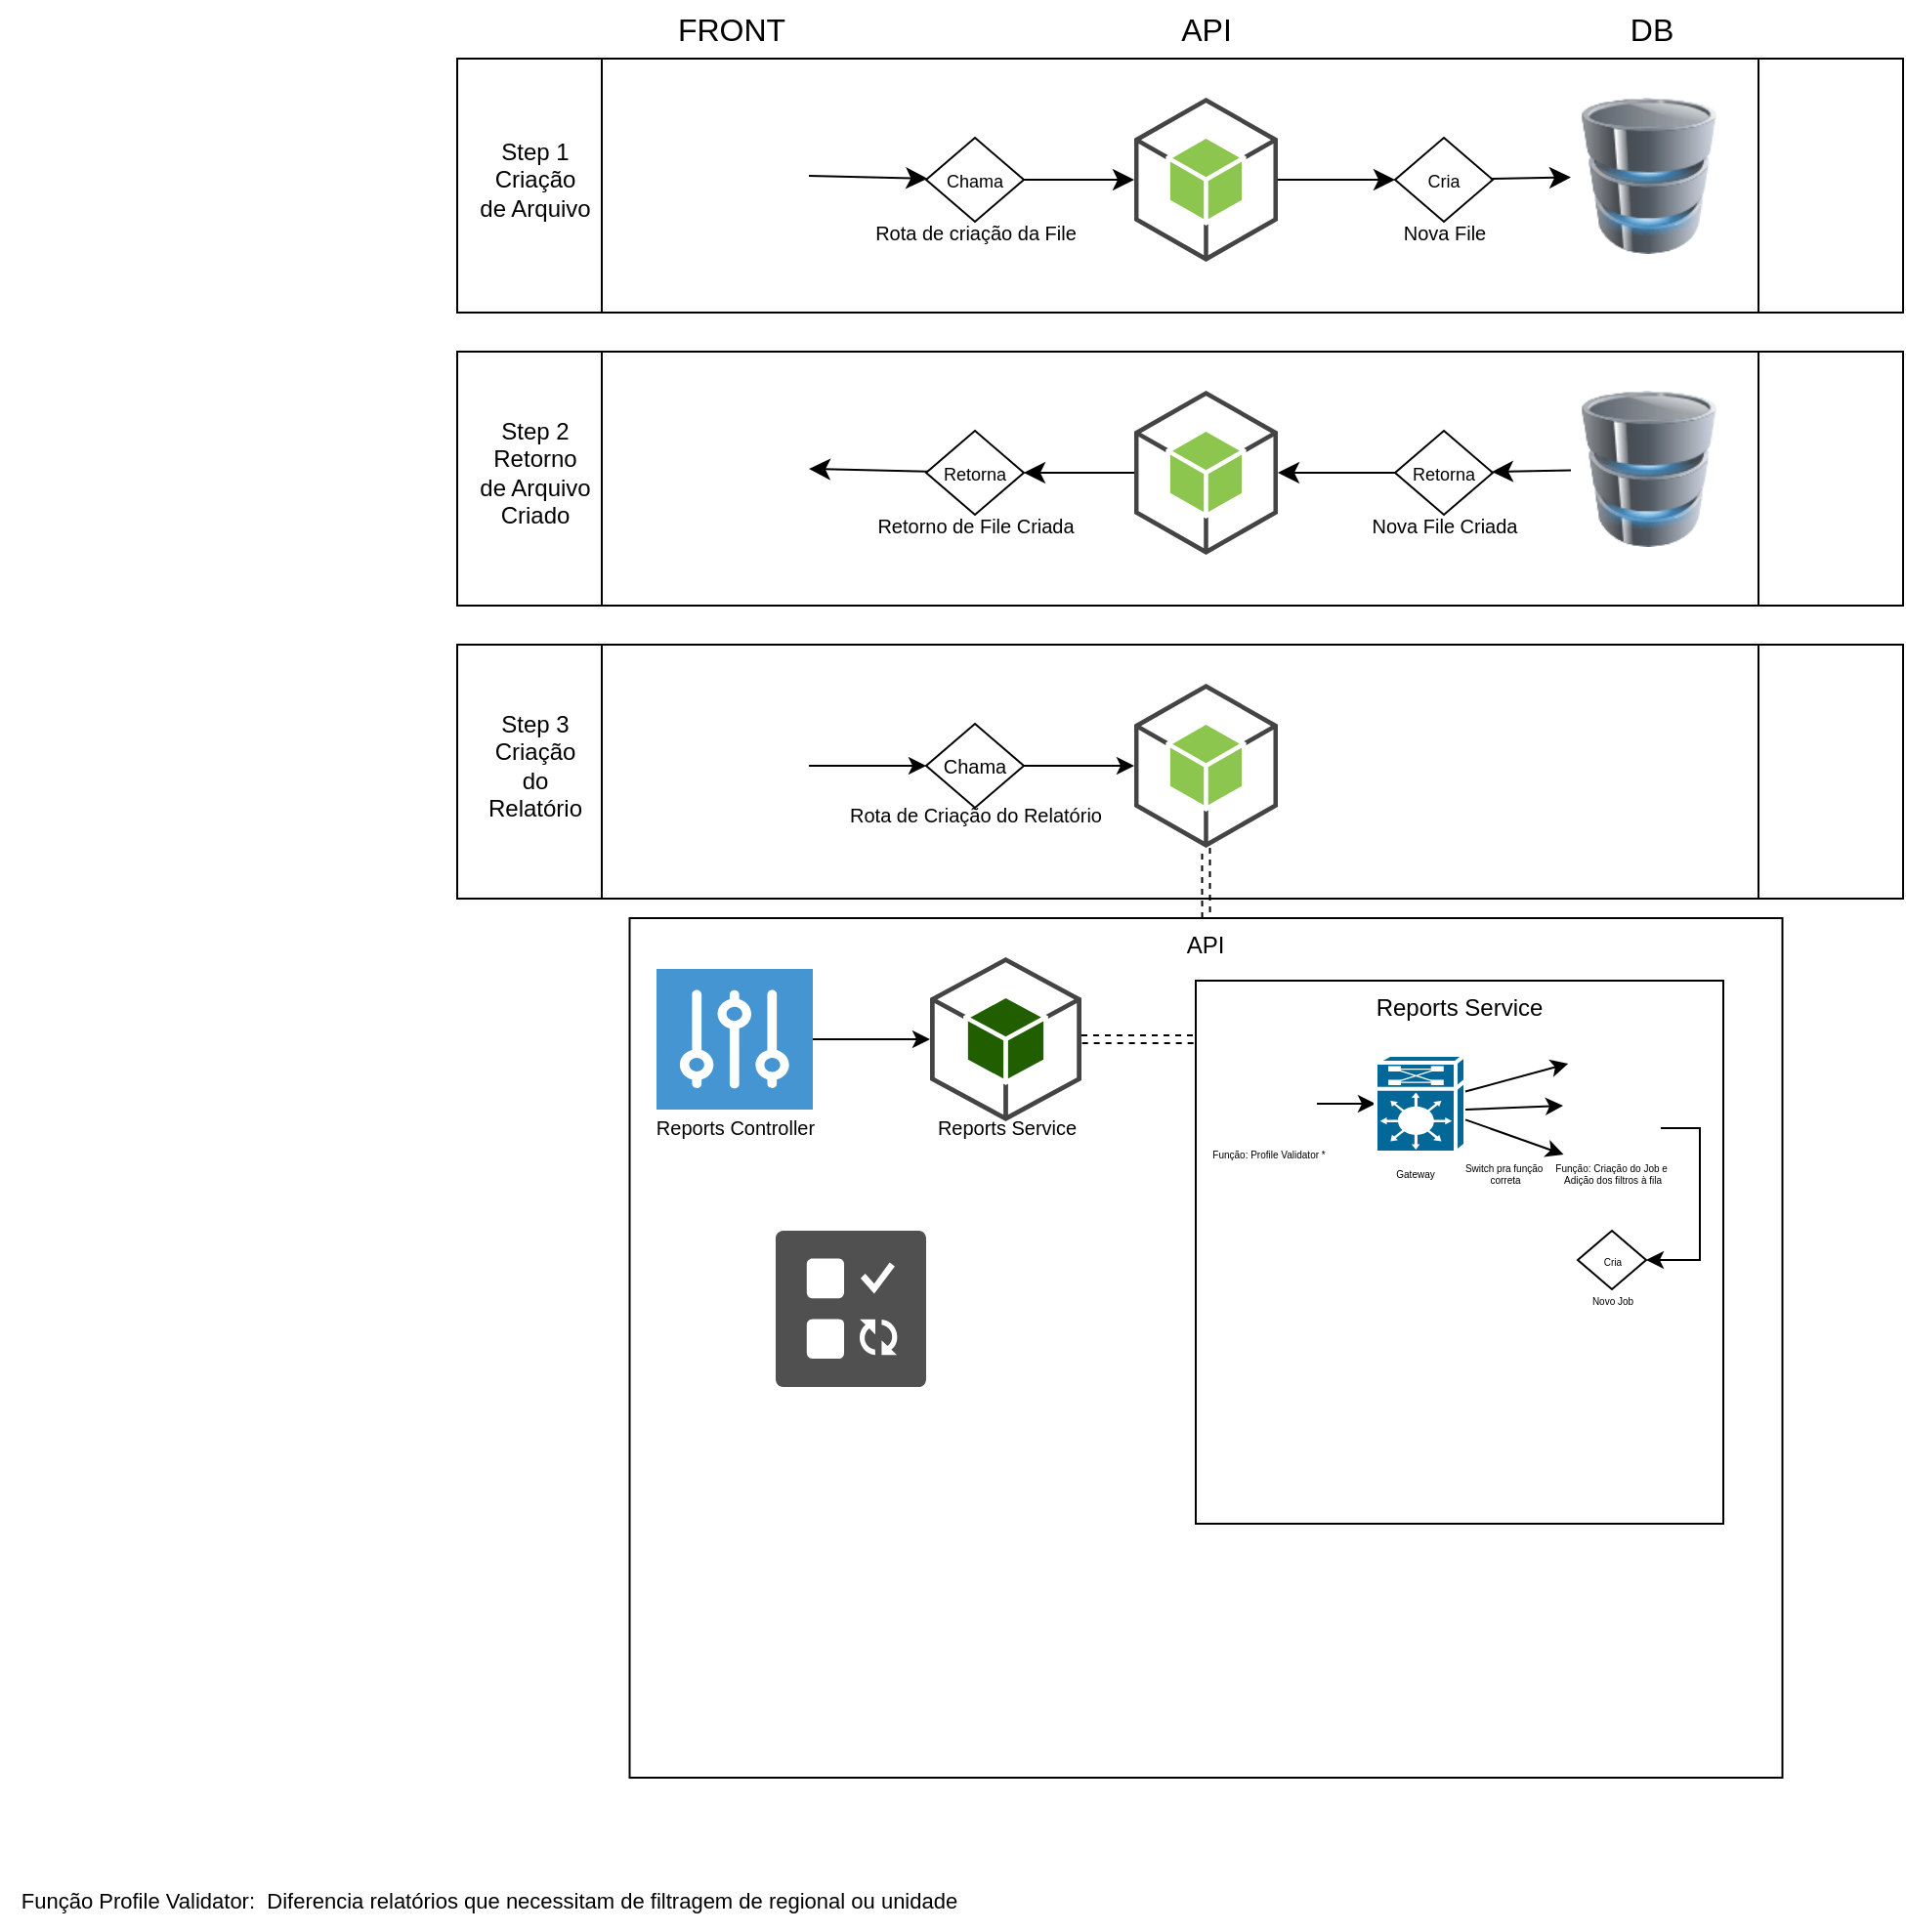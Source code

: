 <mxfile version="26.0.9">
  <diagram name="Página-1" id="n4OFaeBnygVxMkQYUXV0">
    <mxGraphModel dx="1490" dy="396" grid="1" gridSize="10" guides="1" tooltips="1" connect="1" arrows="1" fold="1" page="1" pageScale="1" pageWidth="827" pageHeight="1169" math="0" shadow="0">
      <root>
        <mxCell id="0" />
        <mxCell id="1" parent="0" />
        <mxCell id="Qy-dIYsuxtAFqcVRUnPR-9" value="API" style="whiteSpace=wrap;html=1;verticalAlign=top;dashed=0;" vertex="1" parent="1">
          <mxGeometry x="112.25" y="530" width="590" height="440" as="geometry" />
        </mxCell>
        <mxCell id="D8em1-1iNaTo4UQDTakm-21" value="" style="shape=process;whiteSpace=wrap;html=1;backgroundOutline=1;verticalAlign=top;" parent="1" vertex="1">
          <mxGeometry x="24" y="90" width="740" height="130" as="geometry" />
        </mxCell>
        <mxCell id="Qy-dIYsuxtAFqcVRUnPR-13" value="" style="edgeStyle=orthogonalEdgeStyle;rounded=0;orthogonalLoop=1;jettySize=auto;html=1;" edge="1" parent="1" source="B4rKv_sbWv2PB6B9xnxA-3" target="Qy-dIYsuxtAFqcVRUnPR-12">
          <mxGeometry relative="1" as="geometry" />
        </mxCell>
        <mxCell id="B4rKv_sbWv2PB6B9xnxA-3" value="" style="pointerEvents=1;shadow=0;dashed=0;html=1;strokeColor=none;fillColor=#4495D1;labelPosition=center;verticalLabelPosition=bottom;verticalAlign=top;align=center;outlineConnect=0;shape=mxgraph.veeam.controller;" parent="1" vertex="1">
          <mxGeometry x="126" y="556" width="80" height="72" as="geometry" />
        </mxCell>
        <mxCell id="B4rKv_sbWv2PB6B9xnxA-4" value="" style="image;html=1;image=img/lib/clip_art/computers/Database_128x128.png" parent="1" vertex="1">
          <mxGeometry x="594" y="110" width="80" height="80" as="geometry" />
        </mxCell>
        <mxCell id="B4rKv_sbWv2PB6B9xnxA-5" value="" style="shape=image;html=1;verticalAlign=top;verticalLabelPosition=bottom;labelBackgroundColor=#ffffff;imageAspect=0;aspect=fixed;image=https://cdn2.iconfinder.com/data/icons/boxicons-solid-vol-1/24/bxs-archive-in-128.png" parent="1" vertex="1">
          <mxGeometry x="312" y="870" width="88" height="88" as="geometry" />
        </mxCell>
        <mxCell id="B4rKv_sbWv2PB6B9xnxA-8" value="" style="sketch=0;pointerEvents=1;shadow=0;dashed=0;html=1;strokeColor=none;labelPosition=center;verticalLabelPosition=bottom;verticalAlign=top;align=center;fillColor=#505050;shape=mxgraph.mscae.oms.jobs" parent="1" vertex="1">
          <mxGeometry x="187" y="690" width="77" height="80" as="geometry" />
        </mxCell>
        <mxCell id="D8em1-1iNaTo4UQDTakm-8" style="edgeStyle=none;curved=1;rounded=0;orthogonalLoop=1;jettySize=auto;html=1;exitX=1;exitY=0.5;exitDx=0;exitDy=0;fontSize=12;startSize=8;endSize=8;" parent="1" source="B4rKv_sbWv2PB6B9xnxA-12" target="D8em1-1iNaTo4UQDTakm-5" edge="1">
          <mxGeometry relative="1" as="geometry" />
        </mxCell>
        <mxCell id="B4rKv_sbWv2PB6B9xnxA-12" value="" style="shape=image;html=1;verticalAlign=top;verticalLabelPosition=bottom;labelBackgroundColor=#ffffff;imageAspect=0;aspect=fixed;image=https://cdn0.iconfinder.com/data/icons/long-shadow-web-icons/512/angular-symbol-128.png" parent="1" vertex="1">
          <mxGeometry x="124" y="110" width="80" height="80" as="geometry" />
        </mxCell>
        <mxCell id="D8em1-1iNaTo4UQDTakm-15" style="edgeStyle=none;curved=1;rounded=0;orthogonalLoop=1;jettySize=auto;html=1;exitX=1;exitY=0.5;exitDx=0;exitDy=0;exitPerimeter=0;entryX=0;entryY=0.5;entryDx=0;entryDy=0;fontSize=12;startSize=8;endSize=8;" parent="1" source="B4rKv_sbWv2PB6B9xnxA-13" target="D8em1-1iNaTo4UQDTakm-12" edge="1">
          <mxGeometry relative="1" as="geometry" />
        </mxCell>
        <mxCell id="B4rKv_sbWv2PB6B9xnxA-13" value="" style="outlineConnect=0;dashed=0;verticalLabelPosition=bottom;verticalAlign=top;align=center;html=1;shape=mxgraph.aws3.android;fillColor=#8CC64F;gradientColor=none;" parent="1" vertex="1">
          <mxGeometry x="370.5" y="110" width="73.5" height="84" as="geometry" />
        </mxCell>
        <mxCell id="D8em1-1iNaTo4UQDTakm-1" value="FRONT" style="text;html=1;align=center;verticalAlign=middle;resizable=0;points=[];autosize=1;strokeColor=none;fillColor=none;fontSize=16;" parent="1" vertex="1">
          <mxGeometry x="124" y="60" width="80" height="30" as="geometry" />
        </mxCell>
        <mxCell id="D8em1-1iNaTo4UQDTakm-5" value="&lt;font style=&quot;font-size: 9px;&quot;&gt;Chama&lt;/font&gt;" style="rhombus;whiteSpace=wrap;html=1;" parent="1" vertex="1">
          <mxGeometry x="264" y="130.5" width="50" height="43" as="geometry" />
        </mxCell>
        <mxCell id="D8em1-1iNaTo4UQDTakm-6" value="Rota de criação da File" style="text;html=1;align=center;verticalAlign=middle;resizable=0;points=[];autosize=1;strokeColor=none;fillColor=none;fontSize=10;" parent="1" vertex="1">
          <mxGeometry x="224" y="164" width="130" height="30" as="geometry" />
        </mxCell>
        <mxCell id="D8em1-1iNaTo4UQDTakm-9" style="edgeStyle=none;curved=1;rounded=0;orthogonalLoop=1;jettySize=auto;html=1;exitX=1;exitY=0.5;exitDx=0;exitDy=0;entryX=0;entryY=0.5;entryDx=0;entryDy=0;entryPerimeter=0;fontSize=12;startSize=8;endSize=8;" parent="1" source="D8em1-1iNaTo4UQDTakm-5" target="B4rKv_sbWv2PB6B9xnxA-13" edge="1">
          <mxGeometry relative="1" as="geometry" />
        </mxCell>
        <mxCell id="D8em1-1iNaTo4UQDTakm-10" value="API" style="text;html=1;align=center;verticalAlign=middle;resizable=0;points=[];autosize=1;strokeColor=none;fillColor=none;fontSize=16;" parent="1" vertex="1">
          <mxGeometry x="382.25" y="60" width="50" height="30" as="geometry" />
        </mxCell>
        <mxCell id="D8em1-1iNaTo4UQDTakm-16" value="" style="edgeStyle=none;curved=1;rounded=0;orthogonalLoop=1;jettySize=auto;html=1;fontSize=12;startSize=8;endSize=8;" parent="1" source="D8em1-1iNaTo4UQDTakm-12" target="B4rKv_sbWv2PB6B9xnxA-4" edge="1">
          <mxGeometry relative="1" as="geometry" />
        </mxCell>
        <mxCell id="D8em1-1iNaTo4UQDTakm-12" value="&lt;font style=&quot;font-size: 9px;&quot;&gt;Cria&lt;/font&gt;" style="rhombus;whiteSpace=wrap;html=1;" parent="1" vertex="1">
          <mxGeometry x="504" y="130.5" width="50" height="43" as="geometry" />
        </mxCell>
        <mxCell id="D8em1-1iNaTo4UQDTakm-14" value="Nova File" style="text;html=1;align=center;verticalAlign=middle;resizable=0;points=[];autosize=1;strokeColor=none;fillColor=none;fontSize=10;" parent="1" vertex="1">
          <mxGeometry x="494" y="164" width="70" height="30" as="geometry" />
        </mxCell>
        <mxCell id="D8em1-1iNaTo4UQDTakm-22" value="Step 1&lt;br&gt;Criação de Arquivo" style="text;html=1;align=center;verticalAlign=middle;whiteSpace=wrap;rounded=0;" parent="1" vertex="1">
          <mxGeometry x="34" y="125.25" width="60" height="53.5" as="geometry" />
        </mxCell>
        <mxCell id="D8em1-1iNaTo4UQDTakm-24" value="" style="shape=process;whiteSpace=wrap;html=1;backgroundOutline=1;verticalAlign=top;" parent="1" vertex="1">
          <mxGeometry x="24" y="240" width="740" height="130" as="geometry" />
        </mxCell>
        <mxCell id="D8em1-1iNaTo4UQDTakm-26" value="" style="image;html=1;image=img/lib/clip_art/computers/Database_128x128.png" parent="1" vertex="1">
          <mxGeometry x="594" y="260" width="80" height="80" as="geometry" />
        </mxCell>
        <mxCell id="D8em1-1iNaTo4UQDTakm-27" style="edgeStyle=none;curved=1;rounded=0;orthogonalLoop=1;jettySize=auto;html=1;fontSize=12;startSize=8;endSize=8;entryX=1;entryY=0.5;entryDx=0;entryDy=0;" parent="1" source="D8em1-1iNaTo4UQDTakm-31" target="D8em1-1iNaTo4UQDTakm-28" edge="1">
          <mxGeometry relative="1" as="geometry" />
        </mxCell>
        <mxCell id="D8em1-1iNaTo4UQDTakm-28" value="" style="shape=image;html=1;verticalAlign=top;verticalLabelPosition=bottom;labelBackgroundColor=#ffffff;imageAspect=0;aspect=fixed;image=https://cdn0.iconfinder.com/data/icons/long-shadow-web-icons/512/angular-symbol-128.png" parent="1" vertex="1">
          <mxGeometry x="124" y="260" width="80" height="80" as="geometry" />
        </mxCell>
        <mxCell id="D8em1-1iNaTo4UQDTakm-29" style="edgeStyle=none;curved=1;rounded=0;orthogonalLoop=1;jettySize=auto;html=1;exitX=0;exitY=0.5;exitDx=0;exitDy=0;entryX=1;entryY=0.5;entryDx=0;entryDy=0;fontSize=12;startSize=8;endSize=8;entryPerimeter=0;" parent="1" source="D8em1-1iNaTo4UQDTakm-35" target="D8em1-1iNaTo4UQDTakm-30" edge="1">
          <mxGeometry relative="1" as="geometry" />
        </mxCell>
        <mxCell id="D8em1-1iNaTo4UQDTakm-30" value="" style="outlineConnect=0;dashed=0;verticalLabelPosition=bottom;verticalAlign=top;align=center;html=1;shape=mxgraph.aws3.android;fillColor=#8CC64F;gradientColor=none;" parent="1" vertex="1">
          <mxGeometry x="370.5" y="260" width="73.5" height="84" as="geometry" />
        </mxCell>
        <mxCell id="D8em1-1iNaTo4UQDTakm-31" value="&lt;font style=&quot;font-size: 9px;&quot;&gt;Retorna&lt;/font&gt;" style="rhombus;whiteSpace=wrap;html=1;" parent="1" vertex="1">
          <mxGeometry x="264" y="280.5" width="50" height="43" as="geometry" />
        </mxCell>
        <mxCell id="D8em1-1iNaTo4UQDTakm-32" value="Retorno de File Criada" style="text;html=1;align=center;verticalAlign=middle;resizable=0;points=[];autosize=1;strokeColor=none;fillColor=none;fontSize=10;" parent="1" vertex="1">
          <mxGeometry x="229" y="314" width="120" height="30" as="geometry" />
        </mxCell>
        <mxCell id="D8em1-1iNaTo4UQDTakm-33" style="edgeStyle=none;curved=1;rounded=0;orthogonalLoop=1;jettySize=auto;html=1;exitX=0;exitY=0.5;exitDx=0;exitDy=0;entryX=1;entryY=0.5;entryDx=0;entryDy=0;fontSize=12;startSize=8;endSize=8;exitPerimeter=0;" parent="1" source="D8em1-1iNaTo4UQDTakm-30" target="D8em1-1iNaTo4UQDTakm-31" edge="1">
          <mxGeometry relative="1" as="geometry" />
        </mxCell>
        <mxCell id="D8em1-1iNaTo4UQDTakm-34" value="" style="edgeStyle=none;curved=1;rounded=0;orthogonalLoop=1;jettySize=auto;html=1;fontSize=12;startSize=8;endSize=8;" parent="1" source="D8em1-1iNaTo4UQDTakm-26" target="D8em1-1iNaTo4UQDTakm-35" edge="1">
          <mxGeometry relative="1" as="geometry" />
        </mxCell>
        <mxCell id="D8em1-1iNaTo4UQDTakm-35" value="&lt;font style=&quot;font-size: 9px;&quot;&gt;Retorna&lt;/font&gt;" style="rhombus;whiteSpace=wrap;html=1;" parent="1" vertex="1">
          <mxGeometry x="504" y="280.5" width="50" height="43" as="geometry" />
        </mxCell>
        <mxCell id="D8em1-1iNaTo4UQDTakm-36" value="Nova File Criada" style="text;html=1;align=center;verticalAlign=middle;resizable=0;points=[];autosize=1;strokeColor=none;fillColor=none;fontSize=10;" parent="1" vertex="1">
          <mxGeometry x="479" y="314" width="100" height="30" as="geometry" />
        </mxCell>
        <mxCell id="D8em1-1iNaTo4UQDTakm-37" value="Step 2&lt;br&gt;Retorno de Arquivo&lt;div&gt;Criado&lt;/div&gt;" style="text;html=1;align=center;verticalAlign=middle;whiteSpace=wrap;rounded=0;" parent="1" vertex="1">
          <mxGeometry x="34" y="275.25" width="60" height="53.5" as="geometry" />
        </mxCell>
        <mxCell id="D8em1-1iNaTo4UQDTakm-38" value="DB" style="text;html=1;align=center;verticalAlign=middle;resizable=0;points=[];autosize=1;strokeColor=none;fillColor=none;fontSize=16;" parent="1" vertex="1">
          <mxGeometry x="610" y="60" width="50" height="30" as="geometry" />
        </mxCell>
        <mxCell id="D8em1-1iNaTo4UQDTakm-52" value="" style="shape=process;whiteSpace=wrap;html=1;backgroundOutline=1;verticalAlign=top;" parent="1" vertex="1">
          <mxGeometry x="24" y="390" width="740" height="130" as="geometry" />
        </mxCell>
        <mxCell id="D8em1-1iNaTo4UQDTakm-64" value="Step 3&lt;br&gt;Criação do Relatório" style="text;html=1;align=center;verticalAlign=middle;whiteSpace=wrap;rounded=0;" parent="1" vertex="1">
          <mxGeometry x="34" y="425.25" width="60" height="53.5" as="geometry" />
        </mxCell>
        <mxCell id="Qy-dIYsuxtAFqcVRUnPR-1" value="" style="shape=image;html=1;verticalAlign=top;verticalLabelPosition=bottom;labelBackgroundColor=#ffffff;imageAspect=0;aspect=fixed;image=https://cdn0.iconfinder.com/data/icons/long-shadow-web-icons/512/angular-symbol-128.png" vertex="1" parent="1">
          <mxGeometry x="124" y="412" width="80" height="80" as="geometry" />
        </mxCell>
        <mxCell id="Qy-dIYsuxtAFqcVRUnPR-8" value="" style="edgeStyle=orthogonalEdgeStyle;rounded=0;orthogonalLoop=1;jettySize=auto;html=1;" edge="1" parent="1" source="Qy-dIYsuxtAFqcVRUnPR-2" target="Qy-dIYsuxtAFqcVRUnPR-7">
          <mxGeometry relative="1" as="geometry" />
        </mxCell>
        <mxCell id="Qy-dIYsuxtAFqcVRUnPR-2" value="&lt;font size=&quot;1&quot;&gt;Chama&lt;/font&gt;" style="rhombus;whiteSpace=wrap;html=1;" vertex="1" parent="1">
          <mxGeometry x="264" y="430.5" width="50" height="43" as="geometry" />
        </mxCell>
        <mxCell id="Qy-dIYsuxtAFqcVRUnPR-4" style="edgeStyle=orthogonalEdgeStyle;rounded=0;orthogonalLoop=1;jettySize=auto;html=1;entryX=0;entryY=0.5;entryDx=0;entryDy=0;" edge="1" parent="1" source="Qy-dIYsuxtAFqcVRUnPR-1" target="Qy-dIYsuxtAFqcVRUnPR-2">
          <mxGeometry relative="1" as="geometry" />
        </mxCell>
        <mxCell id="Qy-dIYsuxtAFqcVRUnPR-6" value="Rota de Criação do Relatório" style="text;html=1;align=center;verticalAlign=middle;resizable=0;points=[];autosize=1;strokeColor=none;fillColor=none;fontSize=10;" vertex="1" parent="1">
          <mxGeometry x="214" y="462" width="150" height="30" as="geometry" />
        </mxCell>
        <mxCell id="Qy-dIYsuxtAFqcVRUnPR-10" value="" style="edgeStyle=orthogonalEdgeStyle;rounded=0;orthogonalLoop=1;jettySize=auto;html=1;dashed=1;shape=link;" edge="1" parent="1" source="Qy-dIYsuxtAFqcVRUnPR-7" target="Qy-dIYsuxtAFqcVRUnPR-9">
          <mxGeometry relative="1" as="geometry" />
        </mxCell>
        <mxCell id="Qy-dIYsuxtAFqcVRUnPR-7" value="" style="outlineConnect=0;dashed=0;verticalLabelPosition=bottom;verticalAlign=top;align=center;html=1;shape=mxgraph.aws3.android;fillColor=#8CC64F;gradientColor=none;" vertex="1" parent="1">
          <mxGeometry x="370.5" y="410" width="73.5" height="84" as="geometry" />
        </mxCell>
        <mxCell id="Qy-dIYsuxtAFqcVRUnPR-11" value="Reports Controller" style="text;html=1;align=center;verticalAlign=middle;resizable=0;points=[];autosize=1;strokeColor=none;fillColor=none;fontSize=10;" vertex="1" parent="1">
          <mxGeometry x="116" y="622" width="100" height="30" as="geometry" />
        </mxCell>
        <mxCell id="Qy-dIYsuxtAFqcVRUnPR-18" value="" style="edgeStyle=orthogonalEdgeStyle;rounded=0;orthogonalLoop=1;jettySize=auto;html=1;shape=link;dashed=1;entryX=0.04;entryY=0.144;entryDx=0;entryDy=0;entryPerimeter=0;" edge="1" parent="1" source="Qy-dIYsuxtAFqcVRUnPR-12" target="Qy-dIYsuxtAFqcVRUnPR-17">
          <mxGeometry relative="1" as="geometry">
            <Array as="points">
              <mxPoint x="413" y="592" />
            </Array>
          </mxGeometry>
        </mxCell>
        <mxCell id="Qy-dIYsuxtAFqcVRUnPR-12" value="" style="outlineConnect=0;dashed=0;verticalLabelPosition=bottom;verticalAlign=top;align=center;html=1;shape=mxgraph.aws3.android;fillColor=#205E00;gradientColor=none;" vertex="1" parent="1">
          <mxGeometry x="266" y="550" width="77.5" height="84" as="geometry" />
        </mxCell>
        <mxCell id="Qy-dIYsuxtAFqcVRUnPR-14" value="Reports Service" style="text;html=1;align=center;verticalAlign=middle;resizable=0;points=[];autosize=1;strokeColor=none;fillColor=none;fontSize=10;" vertex="1" parent="1">
          <mxGeometry x="259.75" y="622" width="90" height="30" as="geometry" />
        </mxCell>
        <mxCell id="Qy-dIYsuxtAFqcVRUnPR-17" value="Reports Service" style="whiteSpace=wrap;html=1;verticalAlign=top;dashed=0;" vertex="1" parent="1">
          <mxGeometry x="402" y="562" width="270" height="278" as="geometry" />
        </mxCell>
        <mxCell id="Qy-dIYsuxtAFqcVRUnPR-22" value="" style="edgeStyle=orthogonalEdgeStyle;rounded=0;orthogonalLoop=1;jettySize=auto;html=1;" edge="1" parent="1" source="Qy-dIYsuxtAFqcVRUnPR-16" target="B4rKv_sbWv2PB6B9xnxA-11">
          <mxGeometry relative="1" as="geometry" />
        </mxCell>
        <mxCell id="Qy-dIYsuxtAFqcVRUnPR-16" value="" style="shape=image;html=1;verticalAlign=top;verticalLabelPosition=bottom;labelBackgroundColor=#ffffff;imageAspect=0;aspect=fixed;image=https://cdn4.iconfinder.com/data/icons/scripting-and-programming-languages/512/js-128.png" vertex="1" parent="1">
          <mxGeometry x="414" y="600" width="50" height="50" as="geometry" />
        </mxCell>
        <mxCell id="Qy-dIYsuxtAFqcVRUnPR-20" value="Função: Profile Validator *" style="text;html=1;align=center;verticalAlign=middle;resizable=0;points=[];autosize=1;strokeColor=none;fillColor=none;fontSize=5;" vertex="1" parent="1">
          <mxGeometry x="399" y="640" width="80" height="20" as="geometry" />
        </mxCell>
        <mxCell id="Qy-dIYsuxtAFqcVRUnPR-21" value="&lt;div style=&quot;&quot;&gt;&lt;font style=&quot;font-size: 11px;&quot;&gt;Função Profile Validator:&amp;nbsp; Diferencia relatórios que&amp;nbsp;&lt;/font&gt;&lt;span style=&quot;font-size: 11px; background-color: transparent; color: light-dark(rgb(0, 0, 0), rgb(255, 255, 255));&quot;&gt;necessitam de filtragem de regional&amp;nbsp;&lt;/span&gt;&lt;span style=&quot;font-size: 11px; background-color: transparent; color: light-dark(rgb(0, 0, 0), rgb(255, 255, 255));&quot;&gt;ou unidade&lt;/span&gt;&lt;/div&gt;" style="text;html=1;align=center;verticalAlign=middle;resizable=0;points=[];autosize=1;strokeColor=none;fillColor=none;" vertex="1" parent="1">
          <mxGeometry x="-210" y="1018" width="500" height="30" as="geometry" />
        </mxCell>
        <mxCell id="B4rKv_sbWv2PB6B9xnxA-11" value="" style="shape=mxgraph.cisco.misc.route_switch_processor;html=1;pointerEvents=1;dashed=0;fillColor=#036897;strokeColor=#ffffff;strokeWidth=2;verticalLabelPosition=bottom;verticalAlign=top;align=center;outlineConnect=0;" parent="1" vertex="1">
          <mxGeometry x="494" y="600" width="46" height="50" as="geometry" />
        </mxCell>
        <mxCell id="Qy-dIYsuxtAFqcVRUnPR-23" value="Gateway" style="text;html=1;align=center;verticalAlign=middle;resizable=0;points=[];autosize=1;strokeColor=none;fillColor=none;fontSize=5;" vertex="1" parent="1">
          <mxGeometry x="494" y="650" width="40" height="20" as="geometry" />
        </mxCell>
        <mxCell id="Qy-dIYsuxtAFqcVRUnPR-41" style="edgeStyle=orthogonalEdgeStyle;rounded=0;orthogonalLoop=1;jettySize=auto;html=1;exitX=1;exitY=0.75;exitDx=0;exitDy=0;entryX=1;entryY=0.5;entryDx=0;entryDy=0;" edge="1" parent="1" source="Qy-dIYsuxtAFqcVRUnPR-24" target="Qy-dIYsuxtAFqcVRUnPR-34">
          <mxGeometry relative="1" as="geometry" />
        </mxCell>
        <mxCell id="Qy-dIYsuxtAFqcVRUnPR-24" value="" style="shape=image;html=1;verticalAlign=top;verticalLabelPosition=bottom;labelBackgroundColor=#ffffff;imageAspect=0;aspect=fixed;image=https://cdn4.iconfinder.com/data/icons/scripting-and-programming-languages/512/js-128.png" vertex="1" parent="1">
          <mxGeometry x="590" y="600" width="50" height="50" as="geometry" />
        </mxCell>
        <mxCell id="Qy-dIYsuxtAFqcVRUnPR-28" value="" style="endArrow=classic;html=1;rounded=0;entryX=0.005;entryY=1.02;entryDx=0;entryDy=0;entryPerimeter=0;" edge="1" parent="1" source="B4rKv_sbWv2PB6B9xnxA-11" target="Qy-dIYsuxtAFqcVRUnPR-24">
          <mxGeometry width="50" height="50" relative="1" as="geometry">
            <mxPoint x="520" y="626.88" as="sourcePoint" />
            <mxPoint x="589" y="647.13" as="targetPoint" />
          </mxGeometry>
        </mxCell>
        <mxCell id="Qy-dIYsuxtAFqcVRUnPR-29" value="" style="endArrow=classic;html=1;rounded=0;entryX=0.053;entryY=0.089;entryDx=0;entryDy=0;entryPerimeter=0;" edge="1" parent="1" source="B4rKv_sbWv2PB6B9xnxA-11" target="Qy-dIYsuxtAFqcVRUnPR-24">
          <mxGeometry width="50" height="50" relative="1" as="geometry">
            <mxPoint x="541" y="615.13" as="sourcePoint" />
            <mxPoint x="590" y="600.0" as="targetPoint" />
          </mxGeometry>
        </mxCell>
        <mxCell id="Qy-dIYsuxtAFqcVRUnPR-30" value="" style="endArrow=classic;html=1;rounded=0;" edge="1" parent="1" target="Qy-dIYsuxtAFqcVRUnPR-24">
          <mxGeometry width="50" height="50" relative="1" as="geometry">
            <mxPoint x="540" y="628.0" as="sourcePoint" />
            <mxPoint x="589" y="612.87" as="targetPoint" />
          </mxGeometry>
        </mxCell>
        <mxCell id="Qy-dIYsuxtAFqcVRUnPR-32" value="Função: Criação do Job e&amp;nbsp;&lt;br&gt;Adição dos filtros à fila" style="text;html=1;align=center;verticalAlign=middle;resizable=0;points=[];autosize=1;strokeColor=none;fillColor=none;fontSize=5;" vertex="1" parent="1">
          <mxGeometry x="575" y="645" width="80" height="30" as="geometry" />
        </mxCell>
        <mxCell id="Qy-dIYsuxtAFqcVRUnPR-33" value="Switch pra função&amp;nbsp;&lt;div&gt;correta&lt;/div&gt;" style="text;html=1;align=center;verticalAlign=middle;resizable=0;points=[];autosize=1;strokeColor=none;fillColor=none;fontSize=5;" vertex="1" parent="1">
          <mxGeometry x="530" y="645" width="60" height="30" as="geometry" />
        </mxCell>
        <mxCell id="Qy-dIYsuxtAFqcVRUnPR-34" value="" style="rhombus;whiteSpace=wrap;html=1;verticalAlign=top;labelBackgroundColor=#ffffff;fontSize=7;align=center;" vertex="1" parent="1">
          <mxGeometry x="597.5" y="690" width="35" height="30" as="geometry" />
        </mxCell>
        <mxCell id="Qy-dIYsuxtAFqcVRUnPR-42" value="Cria" style="text;html=1;align=center;verticalAlign=middle;resizable=0;points=[];autosize=1;strokeColor=none;fillColor=none;fontSize=5;" vertex="1" parent="1">
          <mxGeometry x="600" y="695" width="30" height="20" as="geometry" />
        </mxCell>
        <mxCell id="Qy-dIYsuxtAFqcVRUnPR-43" value="Novo Job" style="text;html=1;align=center;verticalAlign=middle;resizable=0;points=[];autosize=1;strokeColor=none;fillColor=none;fontSize=5;" vertex="1" parent="1">
          <mxGeometry x="595" y="715" width="40" height="20" as="geometry" />
        </mxCell>
      </root>
    </mxGraphModel>
  </diagram>
</mxfile>
